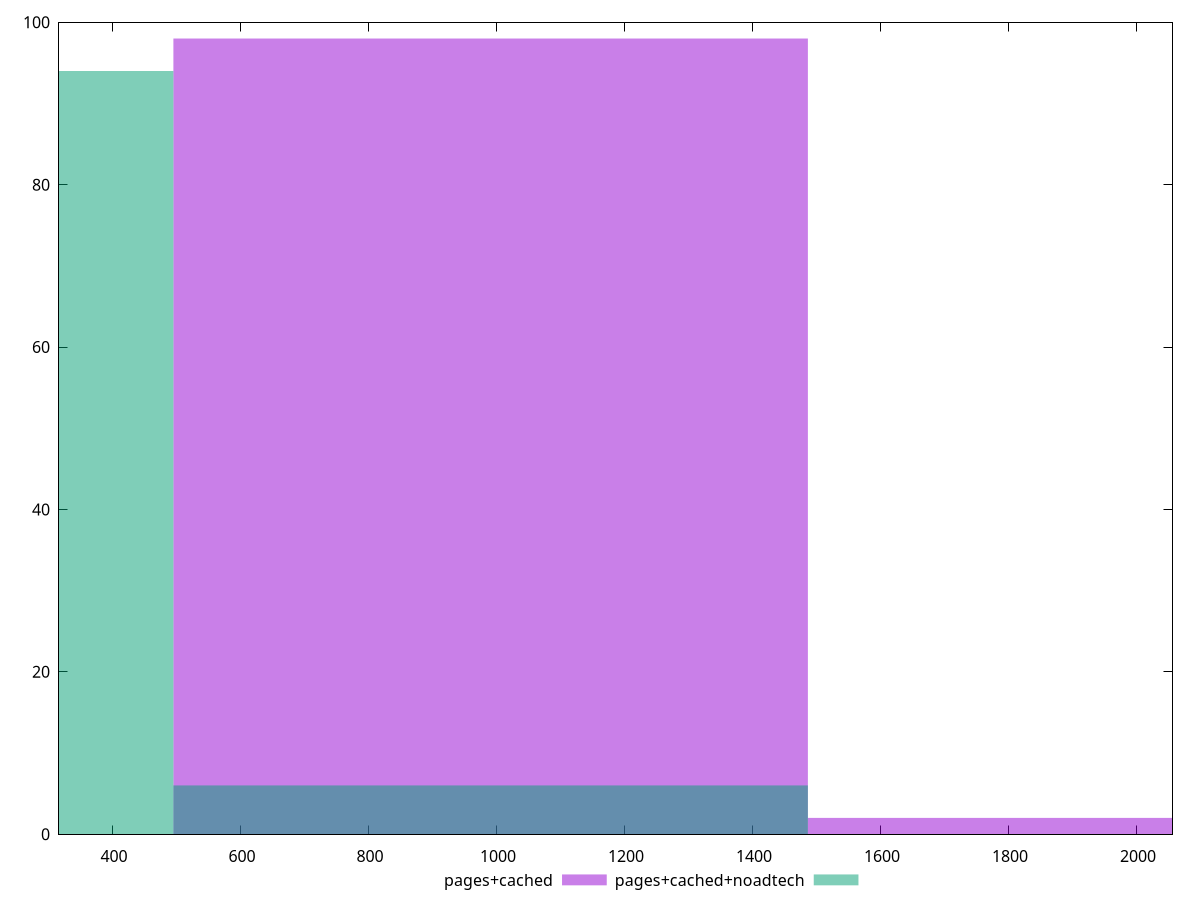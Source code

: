 reset

$pagesCached <<EOF
1982.9944334592985 2
991.4972167296493 98
EOF

$pagesCachedNoadtech <<EOF
991.4972167296493 6
0 94
EOF

set key outside below
set boxwidth 991.4972167296493
set xrange [317:2057]
set yrange [0:100]
set trange [0:100]
set style fill transparent solid 0.5 noborder
set terminal svg size 640, 500 enhanced background rgb 'white'
set output "report_00019_2021-02-10T18-14-37.922Z//render-blocking-resources/comparison/histogram/1_vs_2.svg"

plot $pagesCached title "pages+cached" with boxes, \
     $pagesCachedNoadtech title "pages+cached+noadtech" with boxes

reset
